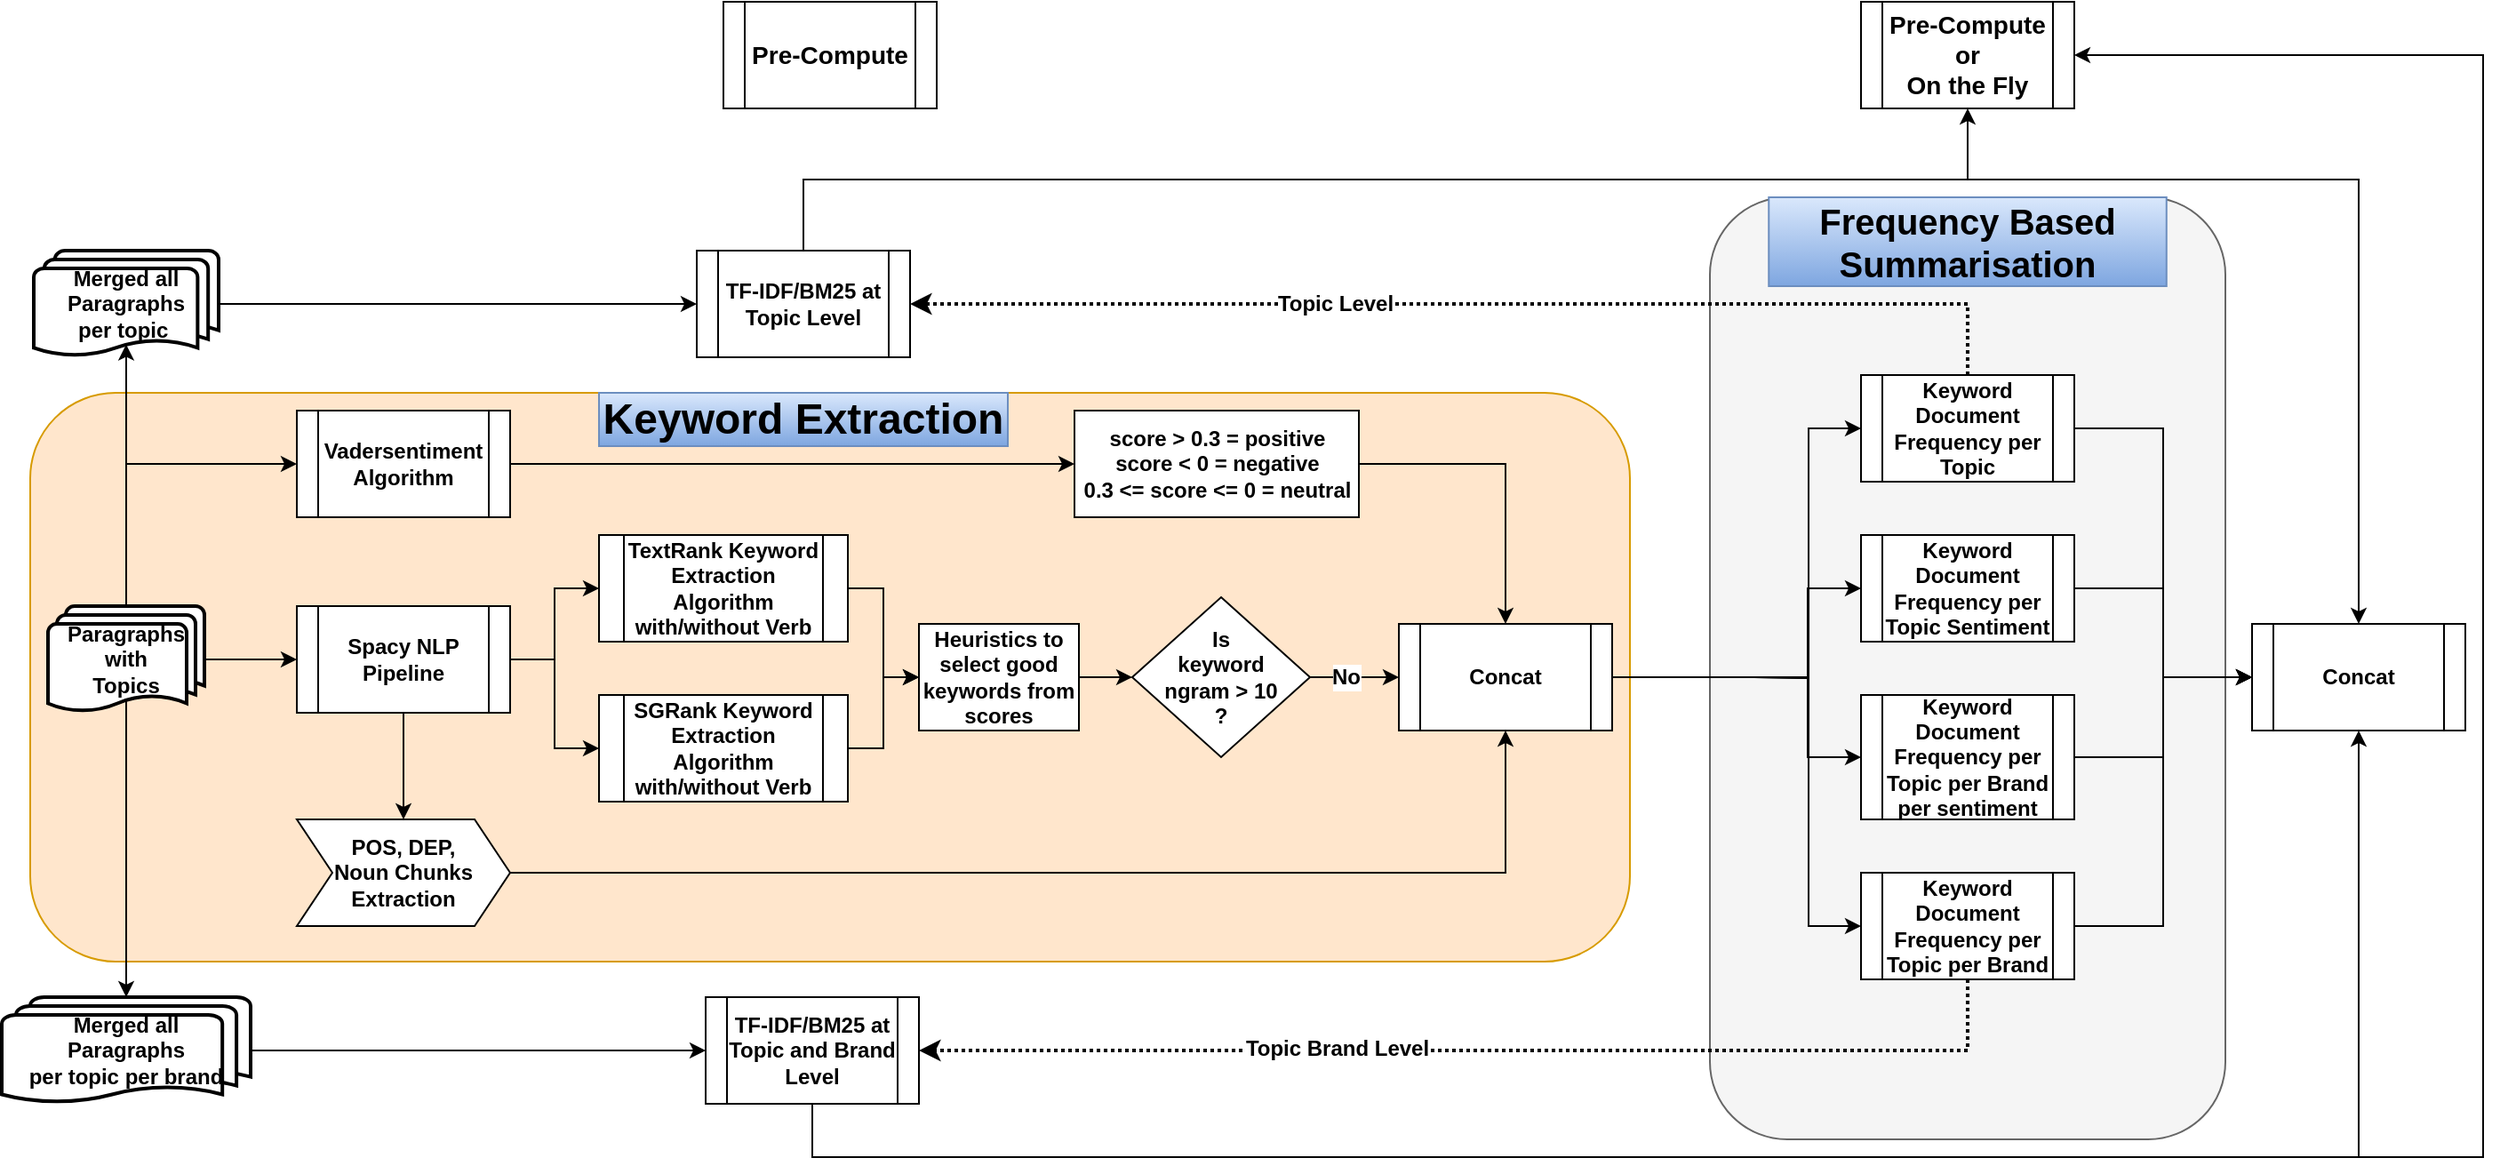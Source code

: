 <mxfile version="20.2.1" type="github">
  <diagram id="oJXaEs5t6bWn9vuWpQrZ" name="Page-1">
    <mxGraphModel dx="2738" dy="1717" grid="1" gridSize="10" guides="1" tooltips="1" connect="1" arrows="1" fold="1" page="1" pageScale="1" pageWidth="850" pageHeight="1100" math="0" shadow="0">
      <root>
        <mxCell id="0" />
        <mxCell id="1" parent="0" />
        <mxCell id="sMOfnV0AaLNDbWKCPL8H-1" value="" style="rounded=1;whiteSpace=wrap;html=1;fillColor=#ffe6cc;strokeColor=#d79b00;fontStyle=1;fontSize=12;" parent="1" vertex="1">
          <mxGeometry x="-1670" y="130" width="900" height="320" as="geometry" />
        </mxCell>
        <mxCell id="sMOfnV0AaLNDbWKCPL8H-2" style="edgeStyle=orthogonalEdgeStyle;rounded=0;orthogonalLoop=1;jettySize=auto;html=1;exitX=0.5;exitY=0;exitDx=0;exitDy=0;exitPerimeter=0;entryX=0;entryY=0.5;entryDx=0;entryDy=0;endArrow=classic;endFill=1;fontStyle=1;fontSize=12;" parent="1" source="sMOfnV0AaLNDbWKCPL8H-4" target="sMOfnV0AaLNDbWKCPL8H-6" edge="1">
          <mxGeometry relative="1" as="geometry" />
        </mxCell>
        <mxCell id="sMOfnV0AaLNDbWKCPL8H-3" style="edgeStyle=orthogonalEdgeStyle;rounded=0;orthogonalLoop=1;jettySize=auto;html=1;exitX=1;exitY=0.5;exitDx=0;exitDy=0;exitPerimeter=0;endArrow=classic;endFill=1;fontStyle=1;fontSize=12;" parent="1" source="sMOfnV0AaLNDbWKCPL8H-4" target="sMOfnV0AaLNDbWKCPL8H-10" edge="1">
          <mxGeometry relative="1" as="geometry" />
        </mxCell>
        <mxCell id="sMOfnV0AaLNDbWKCPL8H-51" style="edgeStyle=orthogonalEdgeStyle;rounded=0;orthogonalLoop=1;jettySize=auto;html=1;exitX=0.5;exitY=0.88;exitDx=0;exitDy=0;exitPerimeter=0;entryX=0.5;entryY=0;entryDx=0;entryDy=0;entryPerimeter=0;fontSize=12;fontStyle=1" parent="1" source="sMOfnV0AaLNDbWKCPL8H-4" target="sMOfnV0AaLNDbWKCPL8H-50" edge="1">
          <mxGeometry relative="1" as="geometry" />
        </mxCell>
        <mxCell id="sMOfnV0AaLNDbWKCPL8H-54" style="edgeStyle=orthogonalEdgeStyle;rounded=0;orthogonalLoop=1;jettySize=auto;html=1;exitX=0.5;exitY=0;exitDx=0;exitDy=0;exitPerimeter=0;fontSize=12;entryX=0.5;entryY=0.88;entryDx=0;entryDy=0;entryPerimeter=0;fontStyle=1" parent="1" source="sMOfnV0AaLNDbWKCPL8H-4" target="sMOfnV0AaLNDbWKCPL8H-53" edge="1">
          <mxGeometry relative="1" as="geometry" />
        </mxCell>
        <mxCell id="sMOfnV0AaLNDbWKCPL8H-4" value="Paragraphs with&lt;br style=&quot;font-size: 12px;&quot;&gt;Topics" style="strokeWidth=2;html=1;shape=mxgraph.flowchart.multi-document;whiteSpace=wrap;fontStyle=1;fontSize=12;" parent="1" vertex="1">
          <mxGeometry x="-1660" y="250" width="88" height="60" as="geometry" />
        </mxCell>
        <mxCell id="sMOfnV0AaLNDbWKCPL8H-28" style="edgeStyle=orthogonalEdgeStyle;rounded=0;orthogonalLoop=1;jettySize=auto;html=1;exitX=1;exitY=0.5;exitDx=0;exitDy=0;entryX=0;entryY=0.5;entryDx=0;entryDy=0;fontSize=25;fontStyle=1" parent="1" source="sMOfnV0AaLNDbWKCPL8H-6" target="sMOfnV0AaLNDbWKCPL8H-26" edge="1">
          <mxGeometry relative="1" as="geometry" />
        </mxCell>
        <mxCell id="sMOfnV0AaLNDbWKCPL8H-6" value="&lt;span style=&quot;font-size: 12px;&quot;&gt;Vadersentiment&lt;/span&gt;&lt;br style=&quot;font-size: 12px;&quot;&gt;&lt;span style=&quot;font-size: 12px;&quot;&gt;Algorithm&lt;/span&gt;" style="shape=process;whiteSpace=wrap;html=1;backgroundOutline=1;fontStyle=1;fontSize=12;" parent="1" vertex="1">
          <mxGeometry x="-1520" y="140" width="120" height="60" as="geometry" />
        </mxCell>
        <mxCell id="sMOfnV0AaLNDbWKCPL8H-7" style="edgeStyle=orthogonalEdgeStyle;rounded=0;orthogonalLoop=1;jettySize=auto;html=1;exitX=1;exitY=0.5;exitDx=0;exitDy=0;entryX=0;entryY=0.5;entryDx=0;entryDy=0;endArrow=classic;endFill=1;fontStyle=1;fontSize=12;" parent="1" source="sMOfnV0AaLNDbWKCPL8H-10" target="sMOfnV0AaLNDbWKCPL8H-12" edge="1">
          <mxGeometry relative="1" as="geometry" />
        </mxCell>
        <mxCell id="sMOfnV0AaLNDbWKCPL8H-8" style="edgeStyle=orthogonalEdgeStyle;rounded=0;orthogonalLoop=1;jettySize=auto;html=1;exitX=1;exitY=0.5;exitDx=0;exitDy=0;endArrow=classic;endFill=1;fontStyle=1;fontSize=12;" parent="1" source="sMOfnV0AaLNDbWKCPL8H-10" target="sMOfnV0AaLNDbWKCPL8H-16" edge="1">
          <mxGeometry relative="1" as="geometry" />
        </mxCell>
        <mxCell id="sMOfnV0AaLNDbWKCPL8H-9" style="edgeStyle=orthogonalEdgeStyle;rounded=0;orthogonalLoop=1;jettySize=auto;html=1;exitX=0.5;exitY=1;exitDx=0;exitDy=0;entryX=0.5;entryY=0;entryDx=0;entryDy=0;endArrow=classic;endFill=1;fontStyle=1;fontSize=12;" parent="1" source="sMOfnV0AaLNDbWKCPL8H-10" target="sMOfnV0AaLNDbWKCPL8H-14" edge="1">
          <mxGeometry relative="1" as="geometry" />
        </mxCell>
        <mxCell id="sMOfnV0AaLNDbWKCPL8H-10" value="Spacy NLP&lt;br style=&quot;font-size: 12px;&quot;&gt;Pipeline" style="shape=process;whiteSpace=wrap;html=1;backgroundOutline=1;fontStyle=1;fontSize=12;" parent="1" vertex="1">
          <mxGeometry x="-1520" y="250" width="120" height="60" as="geometry" />
        </mxCell>
        <mxCell id="sMOfnV0AaLNDbWKCPL8H-11" style="edgeStyle=orthogonalEdgeStyle;rounded=0;orthogonalLoop=1;jettySize=auto;html=1;exitX=1;exitY=0.5;exitDx=0;exitDy=0;endArrow=classic;endFill=1;fontStyle=1;fontSize=12;" parent="1" source="sMOfnV0AaLNDbWKCPL8H-12" target="sMOfnV0AaLNDbWKCPL8H-18" edge="1">
          <mxGeometry relative="1" as="geometry" />
        </mxCell>
        <mxCell id="sMOfnV0AaLNDbWKCPL8H-12" value="TextRank Keyword Extraction Algorithm&lt;br style=&quot;font-size: 12px;&quot;&gt;with/without Verb" style="shape=process;whiteSpace=wrap;html=1;backgroundOutline=1;fontStyle=1;fontSize=12;" parent="1" vertex="1">
          <mxGeometry x="-1350" y="210" width="140" height="60" as="geometry" />
        </mxCell>
        <mxCell id="sMOfnV0AaLNDbWKCPL8H-13" style="edgeStyle=orthogonalEdgeStyle;rounded=0;orthogonalLoop=1;jettySize=auto;html=1;exitX=1;exitY=0.5;exitDx=0;exitDy=0;entryX=0.5;entryY=1;entryDx=0;entryDy=0;endArrow=classic;endFill=1;fontStyle=1;fontSize=12;" parent="1" source="sMOfnV0AaLNDbWKCPL8H-14" target="sMOfnV0AaLNDbWKCPL8H-22" edge="1">
          <mxGeometry relative="1" as="geometry" />
        </mxCell>
        <mxCell id="sMOfnV0AaLNDbWKCPL8H-14" value="POS, DEP, &lt;br style=&quot;font-size: 12px;&quot;&gt;Noun Chunks&lt;br style=&quot;font-size: 12px;&quot;&gt;Extraction" style="shape=step;perimeter=stepPerimeter;whiteSpace=wrap;html=1;fixedSize=1;fontStyle=1;fontSize=12;" parent="1" vertex="1">
          <mxGeometry x="-1520" y="370" width="120" height="60" as="geometry" />
        </mxCell>
        <mxCell id="sMOfnV0AaLNDbWKCPL8H-15" style="edgeStyle=orthogonalEdgeStyle;rounded=0;orthogonalLoop=1;jettySize=auto;html=1;exitX=1;exitY=0.5;exitDx=0;exitDy=0;entryX=0;entryY=0.5;entryDx=0;entryDy=0;endArrow=classic;endFill=1;fontStyle=1;fontSize=12;" parent="1" source="sMOfnV0AaLNDbWKCPL8H-16" target="sMOfnV0AaLNDbWKCPL8H-18" edge="1">
          <mxGeometry relative="1" as="geometry" />
        </mxCell>
        <mxCell id="sMOfnV0AaLNDbWKCPL8H-16" value="&lt;span style=&quot;font-size: 12px;&quot;&gt;SGRank Keyword Extraction Algorithm&lt;/span&gt;&lt;br style=&quot;font-size: 12px;&quot;&gt;&lt;span style=&quot;font-size: 12px;&quot;&gt;with/without Verb&lt;/span&gt;" style="shape=process;whiteSpace=wrap;html=1;backgroundOutline=1;fontStyle=1;fontSize=12;" parent="1" vertex="1">
          <mxGeometry x="-1350" y="300" width="140" height="60" as="geometry" />
        </mxCell>
        <mxCell id="sMOfnV0AaLNDbWKCPL8H-17" style="edgeStyle=orthogonalEdgeStyle;rounded=0;orthogonalLoop=1;jettySize=auto;html=1;exitX=1;exitY=0.5;exitDx=0;exitDy=0;entryX=0;entryY=0.5;entryDx=0;entryDy=0;endArrow=classic;endFill=1;fontStyle=1;fontSize=12;" parent="1" source="sMOfnV0AaLNDbWKCPL8H-18" target="sMOfnV0AaLNDbWKCPL8H-21" edge="1">
          <mxGeometry relative="1" as="geometry" />
        </mxCell>
        <mxCell id="sMOfnV0AaLNDbWKCPL8H-18" value="Heuristics to select good keywords from scores" style="whiteSpace=wrap;html=1;fontStyle=1;fontSize=12;" parent="1" vertex="1">
          <mxGeometry x="-1170" y="260" width="90" height="60" as="geometry" />
        </mxCell>
        <mxCell id="sMOfnV0AaLNDbWKCPL8H-19" style="edgeStyle=orthogonalEdgeStyle;rounded=0;orthogonalLoop=1;jettySize=auto;html=1;exitX=1;exitY=0.5;exitDx=0;exitDy=0;entryX=0;entryY=0.5;entryDx=0;entryDy=0;endArrow=classic;endFill=1;fontStyle=1;fontSize=12;" parent="1" source="sMOfnV0AaLNDbWKCPL8H-21" target="sMOfnV0AaLNDbWKCPL8H-22" edge="1">
          <mxGeometry relative="1" as="geometry" />
        </mxCell>
        <mxCell id="sMOfnV0AaLNDbWKCPL8H-20" value="No" style="edgeLabel;html=1;align=center;verticalAlign=middle;resizable=0;points=[];fontStyle=1;fontSize=12;" parent="sMOfnV0AaLNDbWKCPL8H-19" vertex="1" connectable="0">
          <mxGeometry relative="1" as="geometry">
            <mxPoint x="-5" as="offset" />
          </mxGeometry>
        </mxCell>
        <mxCell id="sMOfnV0AaLNDbWKCPL8H-21" value="Is &lt;br&gt;keyword&lt;br style=&quot;font-size: 12px;&quot;&gt;ngram &amp;gt; 10&lt;br&gt;?" style="rhombus;whiteSpace=wrap;html=1;fontStyle=1;fontSize=12;" parent="1" vertex="1">
          <mxGeometry x="-1050" y="245" width="100" height="90" as="geometry" />
        </mxCell>
        <mxCell id="sMOfnV0AaLNDbWKCPL8H-22" value="Concat" style="shape=process;whiteSpace=wrap;html=1;backgroundOutline=1;fontStyle=1;fontSize=12;" parent="1" vertex="1">
          <mxGeometry x="-900" y="260" width="120" height="60" as="geometry" />
        </mxCell>
        <mxCell id="sMOfnV0AaLNDbWKCPL8H-29" style="edgeStyle=orthogonalEdgeStyle;rounded=0;orthogonalLoop=1;jettySize=auto;html=1;exitX=1;exitY=0.5;exitDx=0;exitDy=0;entryX=0.5;entryY=0;entryDx=0;entryDy=0;fontSize=25;fontStyle=1" parent="1" source="sMOfnV0AaLNDbWKCPL8H-26" target="sMOfnV0AaLNDbWKCPL8H-22" edge="1">
          <mxGeometry relative="1" as="geometry" />
        </mxCell>
        <mxCell id="sMOfnV0AaLNDbWKCPL8H-26" value="&lt;span&gt;score &amp;gt; 0.3 = positive&lt;br&gt;score &amp;lt; 0 = negative&lt;br&gt;0.3 &amp;lt;= score &amp;lt;= 0 = neutral&lt;/span&gt;" style="whiteSpace=wrap;html=1;fontStyle=1" parent="1" vertex="1">
          <mxGeometry x="-1082.5" y="140" width="160" height="60" as="geometry" />
        </mxCell>
        <mxCell id="rkGWQ5_aOtCZ8O-Fw9fh-5" style="edgeStyle=orthogonalEdgeStyle;rounded=0;orthogonalLoop=1;jettySize=auto;html=1;exitX=0.5;exitY=1;exitDx=0;exitDy=0;fontSize=14;entryX=1;entryY=0.5;entryDx=0;entryDy=0;" edge="1" parent="1" source="sMOfnV0AaLNDbWKCPL8H-49" target="rkGWQ5_aOtCZ8O-Fw9fh-2">
          <mxGeometry relative="1" as="geometry">
            <mxPoint x="-310" y="80" as="targetPoint" />
            <Array as="points">
              <mxPoint x="-1230" y="560" />
              <mxPoint x="-290" y="560" />
              <mxPoint x="-290" y="-60" />
            </Array>
          </mxGeometry>
        </mxCell>
        <mxCell id="sMOfnV0AaLNDbWKCPL8H-49" value="&lt;span style=&quot;&quot;&gt;TF-IDF/BM25 at&lt;/span&gt;&lt;br style=&quot;&quot;&gt;&lt;span style=&quot;&quot;&gt;Topic and Brand Level&lt;/span&gt;" style="shape=process;whiteSpace=wrap;html=1;backgroundOutline=1;fontSize=12;fontStyle=1" parent="1" vertex="1">
          <mxGeometry x="-1290" y="470" width="120" height="60" as="geometry" />
        </mxCell>
        <mxCell id="sMOfnV0AaLNDbWKCPL8H-56" style="edgeStyle=orthogonalEdgeStyle;rounded=0;orthogonalLoop=1;jettySize=auto;html=1;exitX=1;exitY=0.5;exitDx=0;exitDy=0;exitPerimeter=0;entryX=0;entryY=0.5;entryDx=0;entryDy=0;fontSize=12;fontStyle=1" parent="1" source="sMOfnV0AaLNDbWKCPL8H-50" target="sMOfnV0AaLNDbWKCPL8H-49" edge="1">
          <mxGeometry relative="1" as="geometry" />
        </mxCell>
        <mxCell id="sMOfnV0AaLNDbWKCPL8H-50" value="Merged all&lt;br&gt;Paragraphs&lt;br&gt;per topic per brand" style="strokeWidth=2;html=1;shape=mxgraph.flowchart.multi-document;whiteSpace=wrap;fontSize=12;fontStyle=1" parent="1" vertex="1">
          <mxGeometry x="-1686" y="470" width="140" height="60" as="geometry" />
        </mxCell>
        <mxCell id="rkGWQ5_aOtCZ8O-Fw9fh-3" style="edgeStyle=orthogonalEdgeStyle;rounded=0;orthogonalLoop=1;jettySize=auto;html=1;exitX=0.5;exitY=0;exitDx=0;exitDy=0;entryX=0.5;entryY=1;entryDx=0;entryDy=0;fontSize=14;" edge="1" parent="1" source="sMOfnV0AaLNDbWKCPL8H-52" target="rkGWQ5_aOtCZ8O-Fw9fh-2">
          <mxGeometry relative="1" as="geometry">
            <Array as="points">
              <mxPoint x="-1235" y="10" />
              <mxPoint x="-580" y="10" />
            </Array>
          </mxGeometry>
        </mxCell>
        <mxCell id="sMOfnV0AaLNDbWKCPL8H-52" value="TF-IDF/BM25 at&lt;br&gt;Topic Level" style="shape=process;whiteSpace=wrap;html=1;backgroundOutline=1;fontSize=12;fontStyle=1" parent="1" vertex="1">
          <mxGeometry x="-1295" y="50" width="120" height="60" as="geometry" />
        </mxCell>
        <mxCell id="sMOfnV0AaLNDbWKCPL8H-59" style="edgeStyle=orthogonalEdgeStyle;rounded=0;orthogonalLoop=1;jettySize=auto;html=1;exitX=1;exitY=0.5;exitDx=0;exitDy=0;exitPerimeter=0;entryX=0;entryY=0.5;entryDx=0;entryDy=0;fontSize=24;fontStyle=1" parent="1" source="sMOfnV0AaLNDbWKCPL8H-53" target="sMOfnV0AaLNDbWKCPL8H-52" edge="1">
          <mxGeometry relative="1" as="geometry" />
        </mxCell>
        <mxCell id="sMOfnV0AaLNDbWKCPL8H-53" value="&lt;span style=&quot;&quot;&gt;Merged all &lt;br&gt;Paragraphs&lt;/span&gt;&lt;br style=&quot;&quot;&gt;&lt;span style=&quot;&quot;&gt;per topic&amp;nbsp;&lt;/span&gt;" style="strokeWidth=2;html=1;shape=mxgraph.flowchart.multi-document;whiteSpace=wrap;fontSize=12;fontStyle=1" parent="1" vertex="1">
          <mxGeometry x="-1668" y="50" width="104" height="60" as="geometry" />
        </mxCell>
        <mxCell id="sMOfnV0AaLNDbWKCPL8H-57" value="Keyword Extraction" style="text;html=1;strokeColor=#6c8ebf;fillColor=#dae8fc;align=center;verticalAlign=middle;whiteSpace=wrap;rounded=0;fontSize=24;gradientColor=#7ea6e0;fontStyle=1" parent="1" vertex="1">
          <mxGeometry x="-1350" y="130" width="230" height="30" as="geometry" />
        </mxCell>
        <mxCell id="sMOfnV0AaLNDbWKCPL8H-83" value="" style="rounded=1;whiteSpace=wrap;html=1;fontSize=12;fillColor=#f5f5f5;strokeColor=#666666;fontColor=#333333;" parent="1" vertex="1">
          <mxGeometry x="-725" y="20" width="290" height="530" as="geometry" />
        </mxCell>
        <mxCell id="sMOfnV0AaLNDbWKCPL8H-80" style="edgeStyle=orthogonalEdgeStyle;rounded=0;orthogonalLoop=1;jettySize=auto;html=1;exitX=1;exitY=0.5;exitDx=0;exitDy=0;entryX=0;entryY=0.5;entryDx=0;entryDy=0;fontSize=12;" parent="1" source="sMOfnV0AaLNDbWKCPL8H-61" target="sMOfnV0AaLNDbWKCPL8H-75" edge="1">
          <mxGeometry relative="1" as="geometry" />
        </mxCell>
        <mxCell id="sMOfnV0AaLNDbWKCPL8H-78" style="edgeStyle=orthogonalEdgeStyle;rounded=0;orthogonalLoop=1;jettySize=auto;html=1;exitX=1;exitY=0.5;exitDx=0;exitDy=0;entryX=0;entryY=0.5;entryDx=0;entryDy=0;fontSize=12;" parent="1" source="sMOfnV0AaLNDbWKCPL8H-64" target="sMOfnV0AaLNDbWKCPL8H-75" edge="1">
          <mxGeometry relative="1" as="geometry" />
        </mxCell>
        <mxCell id="sMOfnV0AaLNDbWKCPL8H-76" style="edgeStyle=orthogonalEdgeStyle;rounded=0;orthogonalLoop=1;jettySize=auto;html=1;exitX=1;exitY=0.5;exitDx=0;exitDy=0;entryX=0;entryY=0.5;entryDx=0;entryDy=0;fontSize=12;" parent="1" source="sMOfnV0AaLNDbWKCPL8H-65" target="sMOfnV0AaLNDbWKCPL8H-75" edge="1">
          <mxGeometry relative="1" as="geometry" />
        </mxCell>
        <mxCell id="sMOfnV0AaLNDbWKCPL8H-79" style="edgeStyle=orthogonalEdgeStyle;rounded=0;orthogonalLoop=1;jettySize=auto;html=1;exitX=1;exitY=0.5;exitDx=0;exitDy=0;entryX=0;entryY=0.5;entryDx=0;entryDy=0;fontSize=12;" parent="1" source="sMOfnV0AaLNDbWKCPL8H-66" target="sMOfnV0AaLNDbWKCPL8H-75" edge="1">
          <mxGeometry relative="1" as="geometry" />
        </mxCell>
        <mxCell id="sMOfnV0AaLNDbWKCPL8H-75" value="&lt;b&gt;Concat&lt;/b&gt;" style="shape=process;whiteSpace=wrap;html=1;backgroundOutline=1;fontSize=12;" parent="1" vertex="1">
          <mxGeometry x="-420" y="260" width="120" height="60" as="geometry" />
        </mxCell>
        <mxCell id="sMOfnV0AaLNDbWKCPL8H-37" style="edgeStyle=orthogonalEdgeStyle;rounded=0;orthogonalLoop=1;jettySize=auto;html=1;exitX=1;exitY=0.5;exitDx=0;exitDy=0;entryX=0;entryY=0.5;entryDx=0;entryDy=0;fontSize=25;fontStyle=1" parent="1" target="sMOfnV0AaLNDbWKCPL8H-61" edge="1">
          <mxGeometry relative="1" as="geometry">
            <mxPoint x="-700" y="290" as="sourcePoint" />
            <mxPoint x="-640" y="229.97" as="targetPoint" />
          </mxGeometry>
        </mxCell>
        <mxCell id="sMOfnV0AaLNDbWKCPL8H-67" style="edgeStyle=orthogonalEdgeStyle;rounded=0;orthogonalLoop=1;jettySize=auto;html=1;exitX=1;exitY=0.5;exitDx=0;exitDy=0;entryX=0;entryY=0.5;entryDx=0;entryDy=0;fontSize=24;fontStyle=1" parent="1" target="sMOfnV0AaLNDbWKCPL8H-65" edge="1">
          <mxGeometry relative="1" as="geometry">
            <mxPoint x="-700" y="290" as="sourcePoint" />
          </mxGeometry>
        </mxCell>
        <mxCell id="sMOfnV0AaLNDbWKCPL8H-70" style="edgeStyle=orthogonalEdgeStyle;rounded=0;orthogonalLoop=1;jettySize=auto;html=1;exitX=1;exitY=0.5;exitDx=0;exitDy=0;entryX=0;entryY=0.5;entryDx=0;entryDy=0;fontSize=24;fontStyle=1" parent="1" target="sMOfnV0AaLNDbWKCPL8H-64" edge="1">
          <mxGeometry relative="1" as="geometry">
            <mxPoint x="-710" y="290" as="sourcePoint" />
            <Array as="points">
              <mxPoint x="-670" y="290" />
              <mxPoint x="-670" y="240" />
            </Array>
          </mxGeometry>
        </mxCell>
        <mxCell id="sMOfnV0AaLNDbWKCPL8H-61" value="Keyword Document Frequency per Topic per Brand" style="shape=process;whiteSpace=wrap;html=1;backgroundOutline=1;fontSize=12;fontStyle=1" parent="1" vertex="1">
          <mxGeometry x="-640" y="400" width="120" height="60" as="geometry" />
        </mxCell>
        <mxCell id="sMOfnV0AaLNDbWKCPL8H-64" value="Keyword Document Frequency per Topic Sentiment" style="shape=process;whiteSpace=wrap;html=1;backgroundOutline=1;fontSize=12;fontStyle=1" parent="1" vertex="1">
          <mxGeometry x="-640" y="210" width="120" height="60" as="geometry" />
        </mxCell>
        <mxCell id="sMOfnV0AaLNDbWKCPL8H-65" value="Keyword Document Frequency per Topic" style="shape=process;whiteSpace=wrap;html=1;backgroundOutline=1;fontSize=12;verticalAlign=middle;horizontal=1;fontStyle=1" parent="1" vertex="1">
          <mxGeometry x="-640" y="120" width="120" height="60" as="geometry" />
        </mxCell>
        <mxCell id="sMOfnV0AaLNDbWKCPL8H-66" value="Keyword Document Frequency per Topic per Brand per sentiment" style="shape=process;whiteSpace=wrap;html=1;backgroundOutline=1;fontSize=12;fontStyle=1" parent="1" vertex="1">
          <mxGeometry x="-640" y="300" width="120" height="70" as="geometry" />
        </mxCell>
        <mxCell id="sMOfnV0AaLNDbWKCPL8H-69" style="edgeStyle=orthogonalEdgeStyle;rounded=0;orthogonalLoop=1;jettySize=auto;html=1;exitX=0.5;exitY=0;exitDx=0;exitDy=0;entryX=1;entryY=0.5;entryDx=0;entryDy=0;fontSize=24;fontStyle=1;dashed=1;dashPattern=1 1;strokeWidth=2;" parent="1" source="sMOfnV0AaLNDbWKCPL8H-65" target="sMOfnV0AaLNDbWKCPL8H-52" edge="1">
          <mxGeometry relative="1" as="geometry" />
        </mxCell>
        <mxCell id="sMOfnV0AaLNDbWKCPL8H-73" value="&lt;b&gt;Topic Level&lt;/b&gt;" style="edgeLabel;html=1;align=center;verticalAlign=middle;resizable=0;points=[];fontSize=12;" parent="sMOfnV0AaLNDbWKCPL8H-69" vertex="1" connectable="0">
          <mxGeometry x="0.297" y="-1" relative="1" as="geometry">
            <mxPoint x="16" y="1" as="offset" />
          </mxGeometry>
        </mxCell>
        <mxCell id="sMOfnV0AaLNDbWKCPL8H-68" style="edgeStyle=orthogonalEdgeStyle;rounded=0;orthogonalLoop=1;jettySize=auto;html=1;exitX=0.5;exitY=1;exitDx=0;exitDy=0;entryX=1;entryY=0.5;entryDx=0;entryDy=0;fontSize=24;fontStyle=1;dashed=1;dashPattern=1 1;strokeWidth=2;" parent="1" source="sMOfnV0AaLNDbWKCPL8H-61" target="sMOfnV0AaLNDbWKCPL8H-49" edge="1">
          <mxGeometry relative="1" as="geometry" />
        </mxCell>
        <mxCell id="sMOfnV0AaLNDbWKCPL8H-72" value="&lt;font style=&quot;font-size: 12px;&quot;&gt;Topic Brand Level&lt;/font&gt;" style="edgeLabel;html=1;align=center;verticalAlign=middle;resizable=0;points=[];fontSize=24;fontStyle=1" parent="sMOfnV0AaLNDbWKCPL8H-68" vertex="1" connectable="0">
          <mxGeometry x="0.153" y="-2" relative="1" as="geometry">
            <mxPoint x="-32" y="-3" as="offset" />
          </mxGeometry>
        </mxCell>
        <mxCell id="sMOfnV0AaLNDbWKCPL8H-71" style="edgeStyle=orthogonalEdgeStyle;rounded=0;orthogonalLoop=1;jettySize=auto;html=1;exitX=1;exitY=0.5;exitDx=0;exitDy=0;entryX=0;entryY=0.5;entryDx=0;entryDy=0;fontSize=24;fontStyle=1" parent="1" source="sMOfnV0AaLNDbWKCPL8H-22" target="sMOfnV0AaLNDbWKCPL8H-66" edge="1">
          <mxGeometry relative="1" as="geometry">
            <mxPoint x="-710" y="290" as="sourcePoint" />
            <Array as="points">
              <mxPoint x="-670" y="290" />
              <mxPoint x="-670" y="335" />
            </Array>
          </mxGeometry>
        </mxCell>
        <mxCell id="sMOfnV0AaLNDbWKCPL8H-82" style="edgeStyle=orthogonalEdgeStyle;rounded=0;orthogonalLoop=1;jettySize=auto;html=1;exitX=0.5;exitY=1;exitDx=0;exitDy=0;entryX=0.5;entryY=1;entryDx=0;entryDy=0;fontSize=12;" parent="1" source="sMOfnV0AaLNDbWKCPL8H-49" target="sMOfnV0AaLNDbWKCPL8H-75" edge="1">
          <mxGeometry relative="1" as="geometry">
            <Array as="points">
              <mxPoint x="-1230" y="560" />
              <mxPoint x="-360" y="560" />
            </Array>
          </mxGeometry>
        </mxCell>
        <mxCell id="sMOfnV0AaLNDbWKCPL8H-81" style="edgeStyle=orthogonalEdgeStyle;rounded=0;orthogonalLoop=1;jettySize=auto;html=1;exitX=0.5;exitY=0;exitDx=0;exitDy=0;entryX=0.5;entryY=0;entryDx=0;entryDy=0;fontSize=12;" parent="1" source="sMOfnV0AaLNDbWKCPL8H-52" target="sMOfnV0AaLNDbWKCPL8H-75" edge="1">
          <mxGeometry relative="1" as="geometry">
            <Array as="points">
              <mxPoint x="-1235" y="10" />
              <mxPoint x="-360" y="10" />
            </Array>
          </mxGeometry>
        </mxCell>
        <mxCell id="sMOfnV0AaLNDbWKCPL8H-85" value="Frequency Based Summarisation" style="text;html=1;strokeColor=#6c8ebf;fillColor=#dae8fc;align=center;verticalAlign=middle;whiteSpace=wrap;rounded=0;fontSize=20;fontStyle=1;gradientColor=#7ea6e0;" parent="1" vertex="1">
          <mxGeometry x="-691.87" y="20" width="223.75" height="50" as="geometry" />
        </mxCell>
        <mxCell id="rkGWQ5_aOtCZ8O-Fw9fh-1" value="&lt;b&gt;&lt;font style=&quot;font-size: 14px;&quot;&gt;Pre-Compute&lt;/font&gt;&lt;/b&gt;" style="shape=process;whiteSpace=wrap;html=1;backgroundOutline=1;" vertex="1" parent="1">
          <mxGeometry x="-1280" y="-90" width="120" height="60" as="geometry" />
        </mxCell>
        <mxCell id="rkGWQ5_aOtCZ8O-Fw9fh-2" value="&lt;b style=&quot;font-size: 14px;&quot;&gt;Pre-Compute or&lt;br&gt;On the Fly&lt;/b&gt;" style="shape=process;whiteSpace=wrap;html=1;backgroundOutline=1;" vertex="1" parent="1">
          <mxGeometry x="-640" y="-90" width="120" height="60" as="geometry" />
        </mxCell>
      </root>
    </mxGraphModel>
  </diagram>
</mxfile>
